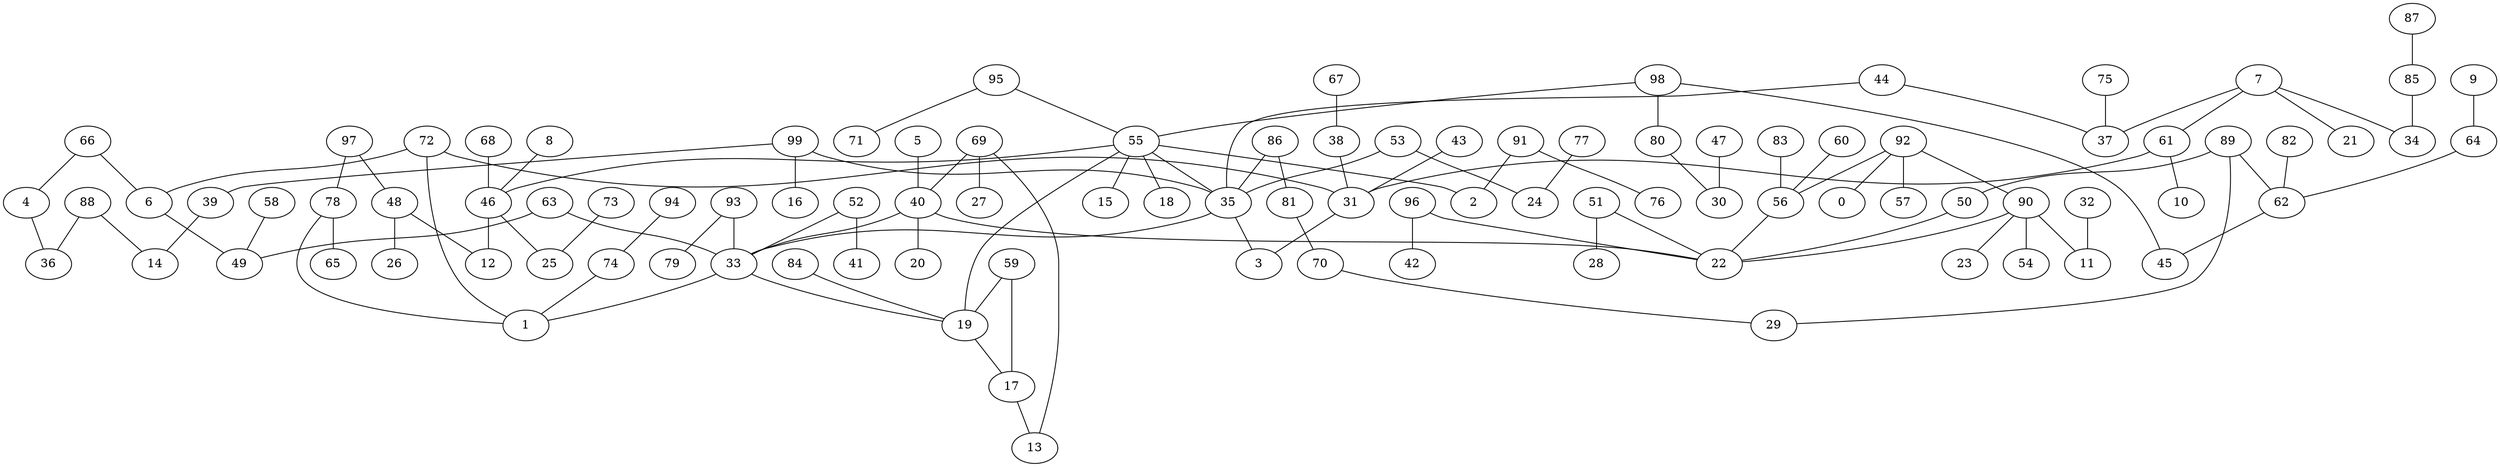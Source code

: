 digraph GG_graph {

subgraph G_graph {
edge [color = black]
"88" -> "36" [dir = none]
"68" -> "46" [dir = none]
"75" -> "37" [dir = none]
"17" -> "13" [dir = none]
"87" -> "85" [dir = none]
"60" -> "56" [dir = none]
"39" -> "14" [dir = none]
"73" -> "25" [dir = none]
"94" -> "74" [dir = none]
"77" -> "24" [dir = none]
"9" -> "64" [dir = none]
"97" -> "48" [dir = none]
"91" -> "76" [dir = none]
"91" -> "2" [dir = none]
"48" -> "26" [dir = none]
"48" -> "12" [dir = none]
"4" -> "36" [dir = none]
"93" -> "79" [dir = none]
"93" -> "33" [dir = none]
"82" -> "62" [dir = none]
"70" -> "29" [dir = none]
"66" -> "4" [dir = none]
"66" -> "6" [dir = none]
"63" -> "49" [dir = none]
"63" -> "33" [dir = none]
"74" -> "1" [dir = none]
"31" -> "3" [dir = none]
"92" -> "57" [dir = none]
"92" -> "0" [dir = none]
"92" -> "90" [dir = none]
"67" -> "38" [dir = none]
"50" -> "22" [dir = none]
"59" -> "19" [dir = none]
"8" -> "46" [dir = none]
"35" -> "33" [dir = none]
"78" -> "65" [dir = none]
"78" -> "1" [dir = none]
"46" -> "25" [dir = none]
"46" -> "12" [dir = none]
"44" -> "37" [dir = none]
"44" -> "35" [dir = none]
"33" -> "1" [dir = none]
"33" -> "19" [dir = none]
"98" -> "80" [dir = none]
"98" -> "55" [dir = none]
"89" -> "29" [dir = none]
"89" -> "62" [dir = none]
"89" -> "50" [dir = none]
"40" -> "20" [dir = none]
"40" -> "22" [dir = none]
"40" -> "33" [dir = none]
"80" -> "30" [dir = none]
"58" -> "49" [dir = none]
"84" -> "19" [dir = none]
"53" -> "24" [dir = none]
"53" -> "35" [dir = none]
"72" -> "31" [dir = none]
"72" -> "6" [dir = none]
"72" -> "1" [dir = none]
"7" -> "34" [dir = none]
"7" -> "21" [dir = none]
"7" -> "37" [dir = none]
"43" -> "31" [dir = none]
"47" -> "30" [dir = none]
"96" -> "42" [dir = none]
"96" -> "22" [dir = none]
"55" -> "18" [dir = none]
"55" -> "46" [dir = none]
"55" -> "15" [dir = none]
"55" -> "2" [dir = none]
"55" -> "19" [dir = none]
"62" -> "45" [dir = none]
"86" -> "81" [dir = none]
"86" -> "35" [dir = none]
"51" -> "28" [dir = none]
"51" -> "22" [dir = none]
"64" -> "62" [dir = none]
"90" -> "54" [dir = none]
"90" -> "11" [dir = none]
"90" -> "23" [dir = none]
"90" -> "22" [dir = none]
"95" -> "71" [dir = none]
"95" -> "55" [dir = none]
"19" -> "17" [dir = none]
"69" -> "27" [dir = none]
"69" -> "40" [dir = none]
"85" -> "34" [dir = none]
"99" -> "39" [dir = none]
"99" -> "16" [dir = none]
"99" -> "35" [dir = none]
"56" -> "22" [dir = none]
"32" -> "11" [dir = none]
"83" -> "56" [dir = none]
"38" -> "31" [dir = none]
"61" -> "10" [dir = none]
"61" -> "31" [dir = none]
"5" -> "40" [dir = none]
"52" -> "41" [dir = none]
"52" -> "33" [dir = none]
"88" -> "14" [dir = none]
"59" -> "17" [dir = none]
"55" -> "35" [dir = none]
"7" -> "61" [dir = none]
"69" -> "13" [dir = none]
"97" -> "78" [dir = none]
"98" -> "45" [dir = none]
"92" -> "56" [dir = none]
"6" -> "49" [dir = none]
"81" -> "70" [dir = none]
"35" -> "3" [dir = none]
}

}

